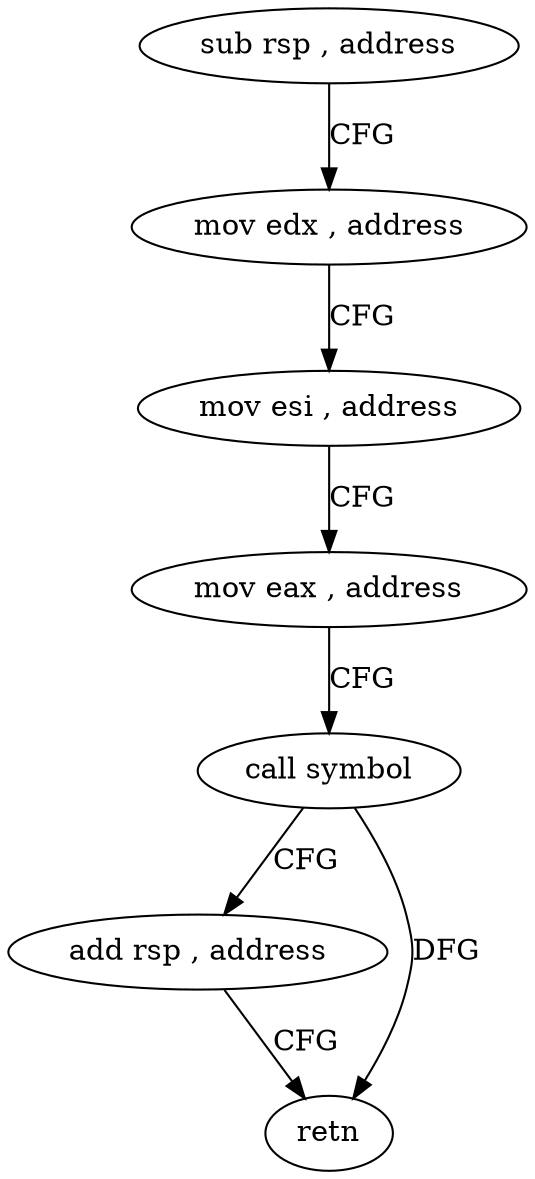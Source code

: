 digraph "func" {
"4264859" [label = "sub rsp , address" ]
"4264863" [label = "mov edx , address" ]
"4264868" [label = "mov esi , address" ]
"4264873" [label = "mov eax , address" ]
"4264878" [label = "call symbol" ]
"4264883" [label = "add rsp , address" ]
"4264887" [label = "retn" ]
"4264859" -> "4264863" [ label = "CFG" ]
"4264863" -> "4264868" [ label = "CFG" ]
"4264868" -> "4264873" [ label = "CFG" ]
"4264873" -> "4264878" [ label = "CFG" ]
"4264878" -> "4264883" [ label = "CFG" ]
"4264878" -> "4264887" [ label = "DFG" ]
"4264883" -> "4264887" [ label = "CFG" ]
}
